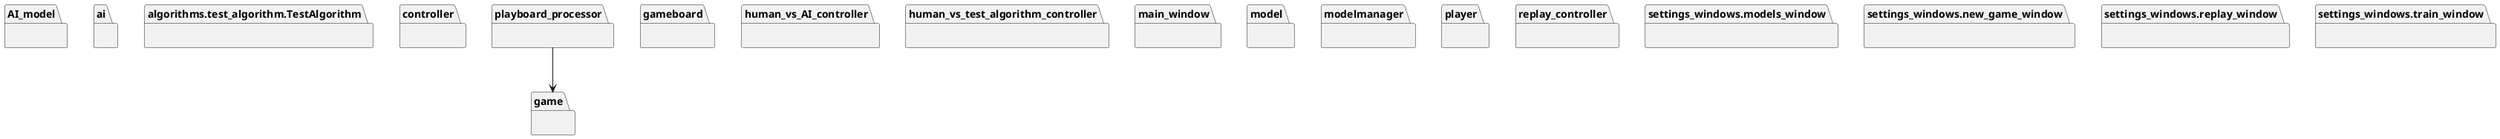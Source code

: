 @startuml packages
set namespaceSeparator none
package "AI_model" as AI_model {
}
package "ai" as ai {
}
package "algorithms.test_algorithm.TestAlgorithm" as algorithms.test_algorithm.TestAlgorithm {
}
package "controller" as controller {
}
package "game" as game {
}
package "gameboard" as gameboard {
}
package "human_vs_AI_controller" as human_vs_AI_controller {
}
package "human_vs_test_algorithm_controller" as human_vs_test_algorithm_controller {
}
package "main_window" as main_window {
}
package "model" as model {
}
package "modelmanager" as modelmanager {
}
package "playboard_processor" as playboard_processor {
}
package "player" as player {
}
package "replay_controller" as replay_controller {
}
package "settings_windows.models_window" as settings_windows.models_window {
}
package "settings_windows.new_game_window" as settings_windows.new_game_window {
}
package "settings_windows.replay_window" as settings_windows.replay_window {
}
package "settings_windows.train_window" as settings_windows.train_window {
}
playboard_processor --> game
@enduml
